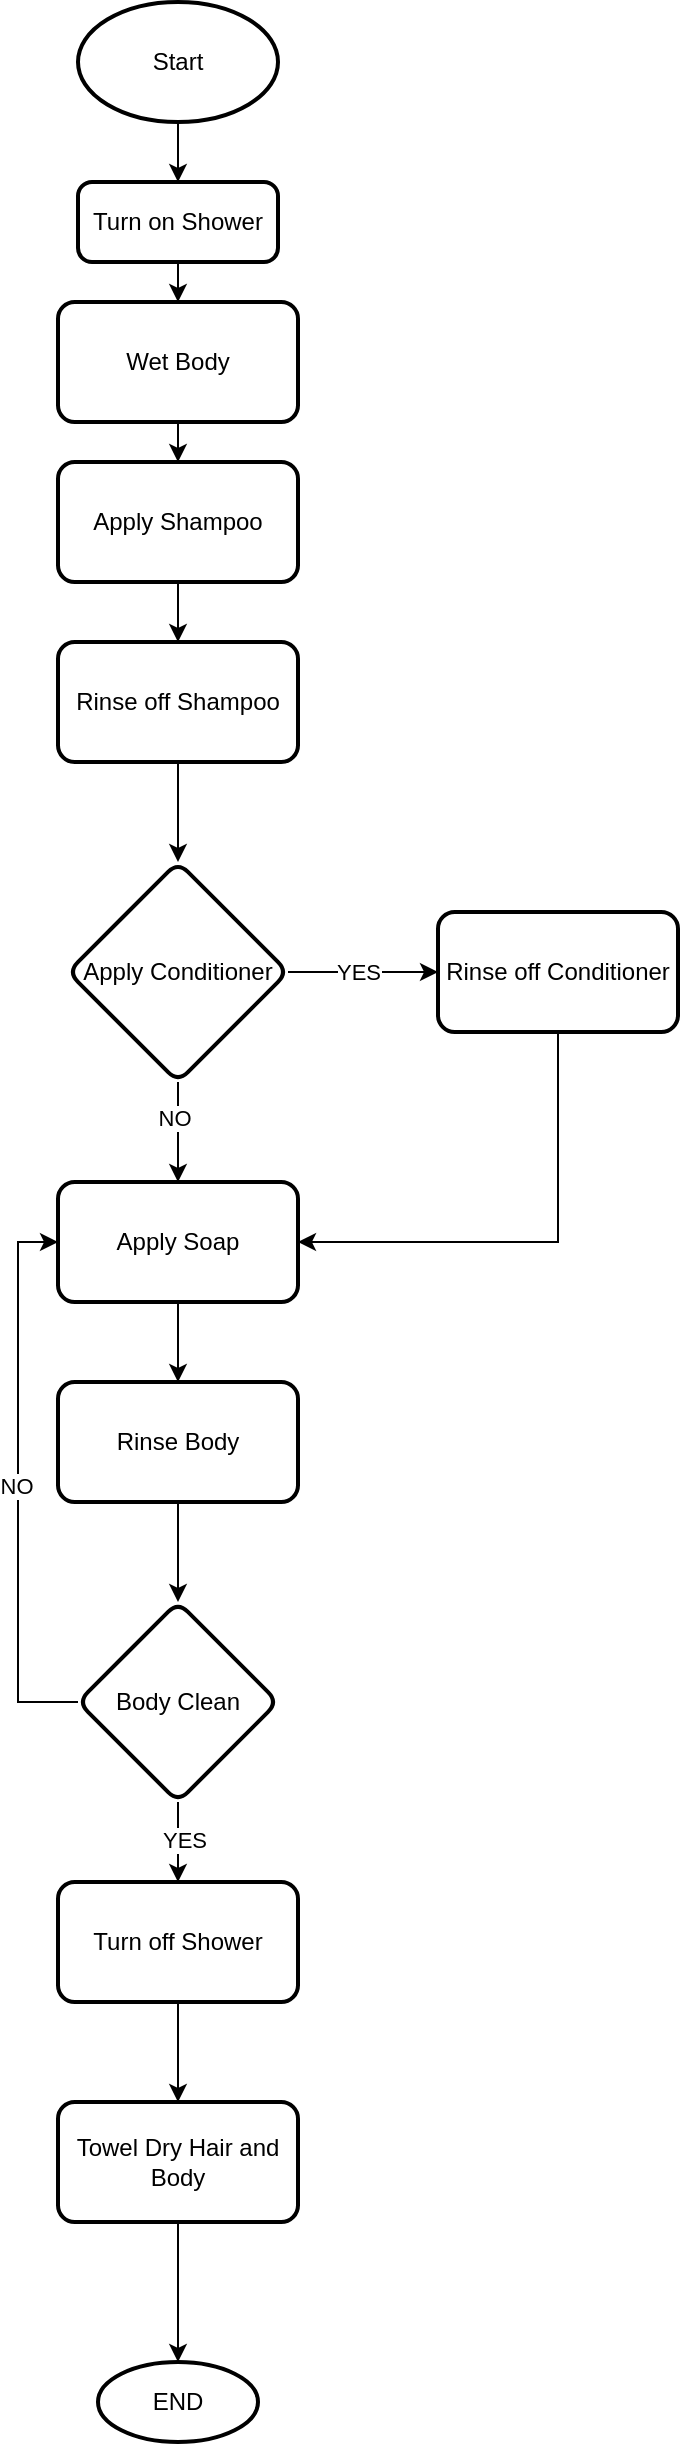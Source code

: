 <mxfile version="24.6.4" type="github">
  <diagram id="C5RBs43oDa-KdzZeNtuy" name="Page-1">
    <mxGraphModel dx="1100" dy="585" grid="1" gridSize="10" guides="1" tooltips="1" connect="1" arrows="1" fold="1" page="1" pageScale="1" pageWidth="827" pageHeight="1169" math="0" shadow="0">
      <root>
        <mxCell id="WIyWlLk6GJQsqaUBKTNV-0" />
        <mxCell id="WIyWlLk6GJQsqaUBKTNV-1" parent="WIyWlLk6GJQsqaUBKTNV-0" />
        <mxCell id="dHORNTZS-OYa20uzowHz-3" value="" style="edgeStyle=orthogonalEdgeStyle;rounded=0;orthogonalLoop=1;jettySize=auto;html=1;" edge="1" parent="WIyWlLk6GJQsqaUBKTNV-1" source="dHORNTZS-OYa20uzowHz-1" target="dHORNTZS-OYa20uzowHz-2">
          <mxGeometry relative="1" as="geometry" />
        </mxCell>
        <mxCell id="dHORNTZS-OYa20uzowHz-1" value="Start" style="strokeWidth=2;html=1;shape=mxgraph.flowchart.start_1;whiteSpace=wrap;" vertex="1" parent="WIyWlLk6GJQsqaUBKTNV-1">
          <mxGeometry x="330" y="50" width="100" height="60" as="geometry" />
        </mxCell>
        <mxCell id="dHORNTZS-OYa20uzowHz-46" style="edgeStyle=orthogonalEdgeStyle;rounded=0;orthogonalLoop=1;jettySize=auto;html=1;entryX=0.5;entryY=0;entryDx=0;entryDy=0;" edge="1" parent="WIyWlLk6GJQsqaUBKTNV-1" source="dHORNTZS-OYa20uzowHz-2" target="dHORNTZS-OYa20uzowHz-7">
          <mxGeometry relative="1" as="geometry" />
        </mxCell>
        <mxCell id="dHORNTZS-OYa20uzowHz-2" value="Turn on Shower" style="rounded=1;whiteSpace=wrap;html=1;absoluteArcSize=1;arcSize=14;strokeWidth=2;" vertex="1" parent="WIyWlLk6GJQsqaUBKTNV-1">
          <mxGeometry x="330" y="140" width="100" height="40" as="geometry" />
        </mxCell>
        <mxCell id="dHORNTZS-OYa20uzowHz-10" value="" style="edgeStyle=orthogonalEdgeStyle;rounded=0;orthogonalLoop=1;jettySize=auto;html=1;" edge="1" parent="WIyWlLk6GJQsqaUBKTNV-1" source="dHORNTZS-OYa20uzowHz-7" target="dHORNTZS-OYa20uzowHz-9">
          <mxGeometry relative="1" as="geometry" />
        </mxCell>
        <mxCell id="dHORNTZS-OYa20uzowHz-7" value="Wet Body" style="rounded=1;whiteSpace=wrap;html=1;arcSize=14;strokeWidth=2;" vertex="1" parent="WIyWlLk6GJQsqaUBKTNV-1">
          <mxGeometry x="320" y="200" width="120" height="60" as="geometry" />
        </mxCell>
        <mxCell id="dHORNTZS-OYa20uzowHz-14" value="" style="edgeStyle=orthogonalEdgeStyle;rounded=0;orthogonalLoop=1;jettySize=auto;html=1;" edge="1" parent="WIyWlLk6GJQsqaUBKTNV-1" source="dHORNTZS-OYa20uzowHz-9" target="dHORNTZS-OYa20uzowHz-13">
          <mxGeometry relative="1" as="geometry" />
        </mxCell>
        <mxCell id="dHORNTZS-OYa20uzowHz-9" value="Apply Shampoo" style="whiteSpace=wrap;html=1;rounded=1;arcSize=14;strokeWidth=2;" vertex="1" parent="WIyWlLk6GJQsqaUBKTNV-1">
          <mxGeometry x="320" y="280" width="120" height="60" as="geometry" />
        </mxCell>
        <mxCell id="dHORNTZS-OYa20uzowHz-16" value="" style="edgeStyle=orthogonalEdgeStyle;rounded=0;orthogonalLoop=1;jettySize=auto;html=1;" edge="1" parent="WIyWlLk6GJQsqaUBKTNV-1" source="dHORNTZS-OYa20uzowHz-13" target="dHORNTZS-OYa20uzowHz-15">
          <mxGeometry relative="1" as="geometry" />
        </mxCell>
        <mxCell id="dHORNTZS-OYa20uzowHz-13" value="Rinse off Shampoo" style="whiteSpace=wrap;html=1;rounded=1;arcSize=14;strokeWidth=2;" vertex="1" parent="WIyWlLk6GJQsqaUBKTNV-1">
          <mxGeometry x="320" y="370" width="120" height="60" as="geometry" />
        </mxCell>
        <mxCell id="dHORNTZS-OYa20uzowHz-18" value="YES" style="edgeStyle=orthogonalEdgeStyle;rounded=0;orthogonalLoop=1;jettySize=auto;html=1;" edge="1" parent="WIyWlLk6GJQsqaUBKTNV-1" source="dHORNTZS-OYa20uzowHz-15" target="dHORNTZS-OYa20uzowHz-17">
          <mxGeometry x="-0.067" relative="1" as="geometry">
            <mxPoint as="offset" />
          </mxGeometry>
        </mxCell>
        <mxCell id="dHORNTZS-OYa20uzowHz-23" value="" style="edgeStyle=orthogonalEdgeStyle;rounded=0;orthogonalLoop=1;jettySize=auto;html=1;" edge="1" parent="WIyWlLk6GJQsqaUBKTNV-1" source="dHORNTZS-OYa20uzowHz-15" target="dHORNTZS-OYa20uzowHz-22">
          <mxGeometry relative="1" as="geometry" />
        </mxCell>
        <mxCell id="dHORNTZS-OYa20uzowHz-24" value="NO" style="edgeLabel;html=1;align=center;verticalAlign=middle;resizable=0;points=[];" vertex="1" connectable="0" parent="dHORNTZS-OYa20uzowHz-23">
          <mxGeometry x="-0.295" y="-2" relative="1" as="geometry">
            <mxPoint as="offset" />
          </mxGeometry>
        </mxCell>
        <mxCell id="dHORNTZS-OYa20uzowHz-15" value="Apply Conditioner" style="rhombus;whiteSpace=wrap;html=1;rounded=1;arcSize=14;strokeWidth=2;" vertex="1" parent="WIyWlLk6GJQsqaUBKTNV-1">
          <mxGeometry x="325" y="480" width="110" height="110" as="geometry" />
        </mxCell>
        <mxCell id="dHORNTZS-OYa20uzowHz-26" style="edgeStyle=orthogonalEdgeStyle;rounded=0;orthogonalLoop=1;jettySize=auto;html=1;exitX=0.5;exitY=1;exitDx=0;exitDy=0;entryX=1;entryY=0.5;entryDx=0;entryDy=0;" edge="1" parent="WIyWlLk6GJQsqaUBKTNV-1" source="dHORNTZS-OYa20uzowHz-17" target="dHORNTZS-OYa20uzowHz-22">
          <mxGeometry relative="1" as="geometry" />
        </mxCell>
        <mxCell id="dHORNTZS-OYa20uzowHz-17" value="Rinse off Conditioner" style="whiteSpace=wrap;html=1;rounded=1;arcSize=14;strokeWidth=2;" vertex="1" parent="WIyWlLk6GJQsqaUBKTNV-1">
          <mxGeometry x="510" y="505" width="120" height="60" as="geometry" />
        </mxCell>
        <mxCell id="dHORNTZS-OYa20uzowHz-30" value="" style="edgeStyle=orthogonalEdgeStyle;rounded=0;orthogonalLoop=1;jettySize=auto;html=1;" edge="1" parent="WIyWlLk6GJQsqaUBKTNV-1" source="dHORNTZS-OYa20uzowHz-22" target="dHORNTZS-OYa20uzowHz-29">
          <mxGeometry relative="1" as="geometry" />
        </mxCell>
        <mxCell id="dHORNTZS-OYa20uzowHz-22" value="Apply Soap" style="rounded=1;whiteSpace=wrap;html=1;arcSize=14;strokeWidth=2;" vertex="1" parent="WIyWlLk6GJQsqaUBKTNV-1">
          <mxGeometry x="320" y="640" width="120" height="60" as="geometry" />
        </mxCell>
        <mxCell id="dHORNTZS-OYa20uzowHz-32" value="" style="edgeStyle=orthogonalEdgeStyle;rounded=0;orthogonalLoop=1;jettySize=auto;html=1;" edge="1" parent="WIyWlLk6GJQsqaUBKTNV-1" source="dHORNTZS-OYa20uzowHz-29" target="dHORNTZS-OYa20uzowHz-31">
          <mxGeometry relative="1" as="geometry" />
        </mxCell>
        <mxCell id="dHORNTZS-OYa20uzowHz-29" value="Rinse Body" style="rounded=1;whiteSpace=wrap;html=1;arcSize=14;strokeWidth=2;" vertex="1" parent="WIyWlLk6GJQsqaUBKTNV-1">
          <mxGeometry x="320" y="740" width="120" height="60" as="geometry" />
        </mxCell>
        <mxCell id="dHORNTZS-OYa20uzowHz-37" style="edgeStyle=orthogonalEdgeStyle;rounded=0;orthogonalLoop=1;jettySize=auto;html=1;exitX=0;exitY=0.5;exitDx=0;exitDy=0;entryX=0;entryY=0.5;entryDx=0;entryDy=0;" edge="1" parent="WIyWlLk6GJQsqaUBKTNV-1" source="dHORNTZS-OYa20uzowHz-31" target="dHORNTZS-OYa20uzowHz-22">
          <mxGeometry relative="1" as="geometry" />
        </mxCell>
        <mxCell id="dHORNTZS-OYa20uzowHz-38" value="NO" style="edgeLabel;html=1;align=center;verticalAlign=middle;resizable=0;points=[];" vertex="1" connectable="0" parent="dHORNTZS-OYa20uzowHz-37">
          <mxGeometry x="-0.014" y="1" relative="1" as="geometry">
            <mxPoint as="offset" />
          </mxGeometry>
        </mxCell>
        <mxCell id="dHORNTZS-OYa20uzowHz-40" value="" style="edgeStyle=orthogonalEdgeStyle;rounded=0;orthogonalLoop=1;jettySize=auto;html=1;" edge="1" parent="WIyWlLk6GJQsqaUBKTNV-1" source="dHORNTZS-OYa20uzowHz-31" target="dHORNTZS-OYa20uzowHz-39">
          <mxGeometry relative="1" as="geometry" />
        </mxCell>
        <mxCell id="dHORNTZS-OYa20uzowHz-41" value="YES" style="edgeLabel;html=1;align=center;verticalAlign=middle;resizable=0;points=[];" vertex="1" connectable="0" parent="dHORNTZS-OYa20uzowHz-40">
          <mxGeometry x="-0.05" y="3" relative="1" as="geometry">
            <mxPoint as="offset" />
          </mxGeometry>
        </mxCell>
        <mxCell id="dHORNTZS-OYa20uzowHz-31" value="Body Clean" style="rhombus;whiteSpace=wrap;html=1;rounded=1;arcSize=14;strokeWidth=2;" vertex="1" parent="WIyWlLk6GJQsqaUBKTNV-1">
          <mxGeometry x="330" y="850" width="100" height="100" as="geometry" />
        </mxCell>
        <mxCell id="dHORNTZS-OYa20uzowHz-43" value="" style="edgeStyle=orthogonalEdgeStyle;rounded=0;orthogonalLoop=1;jettySize=auto;html=1;" edge="1" parent="WIyWlLk6GJQsqaUBKTNV-1" source="dHORNTZS-OYa20uzowHz-39" target="dHORNTZS-OYa20uzowHz-42">
          <mxGeometry relative="1" as="geometry" />
        </mxCell>
        <mxCell id="dHORNTZS-OYa20uzowHz-39" value="Turn off Shower" style="rounded=1;whiteSpace=wrap;html=1;arcSize=14;strokeWidth=2;" vertex="1" parent="WIyWlLk6GJQsqaUBKTNV-1">
          <mxGeometry x="320" y="990" width="120" height="60" as="geometry" />
        </mxCell>
        <mxCell id="dHORNTZS-OYa20uzowHz-45" value="" style="edgeStyle=orthogonalEdgeStyle;rounded=0;orthogonalLoop=1;jettySize=auto;html=1;" edge="1" parent="WIyWlLk6GJQsqaUBKTNV-1" source="dHORNTZS-OYa20uzowHz-42" target="dHORNTZS-OYa20uzowHz-44">
          <mxGeometry relative="1" as="geometry" />
        </mxCell>
        <mxCell id="dHORNTZS-OYa20uzowHz-42" value="Towel Dry Hair and Body" style="rounded=1;whiteSpace=wrap;html=1;arcSize=14;strokeWidth=2;" vertex="1" parent="WIyWlLk6GJQsqaUBKTNV-1">
          <mxGeometry x="320" y="1100" width="120" height="60" as="geometry" />
        </mxCell>
        <mxCell id="dHORNTZS-OYa20uzowHz-44" value="END" style="ellipse;whiteSpace=wrap;html=1;rounded=1;arcSize=14;strokeWidth=2;" vertex="1" parent="WIyWlLk6GJQsqaUBKTNV-1">
          <mxGeometry x="340" y="1230" width="80" height="40" as="geometry" />
        </mxCell>
      </root>
    </mxGraphModel>
  </diagram>
</mxfile>
